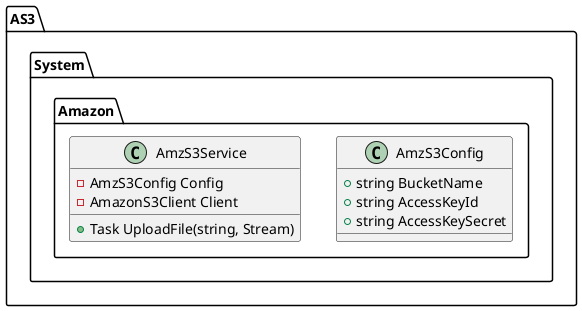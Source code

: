 @startuml AS3.System.Amazon
namespace AS3 {
  namespace System {
    namespace Amazon {
      class AmzS3Config {
        +string BucketName
        +string AccessKeyId
        +string AccessKeySecret
      }

      class AmzS3Service {
        -AmzS3Config Config
        -AmazonS3Client Client
        +Task UploadFile(string, Stream)
      }
    }
  }
}


@enduml
